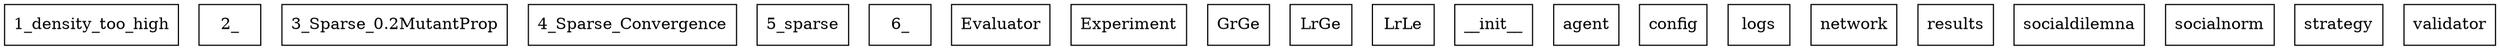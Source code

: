digraph "packages_test" {
charset="utf-8"
rankdir=BT
"0" [label="1_density_too_high", shape="box"];
"1" [label="2_", shape="box"];
"2" [label="3_Sparse_0.2MutantProp", shape="box"];
"3" [label="4_Sparse_Convergence", shape="box"];
"4" [label="5_sparse", shape="box"];
"5" [label="6_", shape="box"];
"6" [label="Evaluator", shape="box"];
"7" [label="Experiment", shape="box"];
"8" [label="GrGe", shape="box"];
"9" [label="LrGe", shape="box"];
"10" [label="LrLe", shape="box"];
"11" [label="__init__", shape="box"];
"12" [label="agent", shape="box"];
"13" [label="config", shape="box"];
"14" [label="logs", shape="box"];
"15" [label="network", shape="box"];
"16" [label="results", shape="box"];
"17" [label="socialdilemna", shape="box"];
"18" [label="socialnorm", shape="box"];
"19" [label="strategy", shape="box"];
"20" [label="validator", shape="box"];
}
